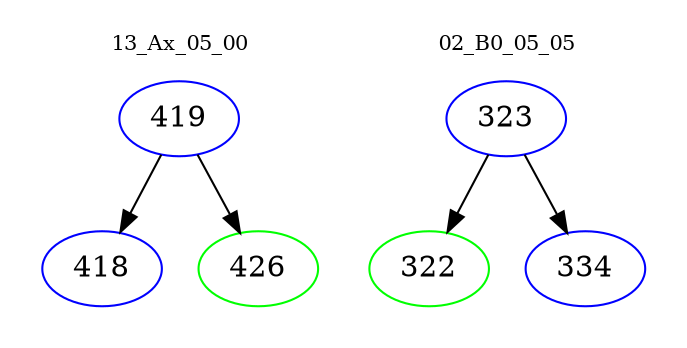 digraph{
subgraph cluster_0 {
color = white
label = "13_Ax_05_00";
fontsize=10;
T0_419 [label="419", color="blue"]
T0_419 -> T0_418 [color="black"]
T0_418 [label="418", color="blue"]
T0_419 -> T0_426 [color="black"]
T0_426 [label="426", color="green"]
}
subgraph cluster_1 {
color = white
label = "02_B0_05_05";
fontsize=10;
T1_323 [label="323", color="blue"]
T1_323 -> T1_322 [color="black"]
T1_322 [label="322", color="green"]
T1_323 -> T1_334 [color="black"]
T1_334 [label="334", color="blue"]
}
}
